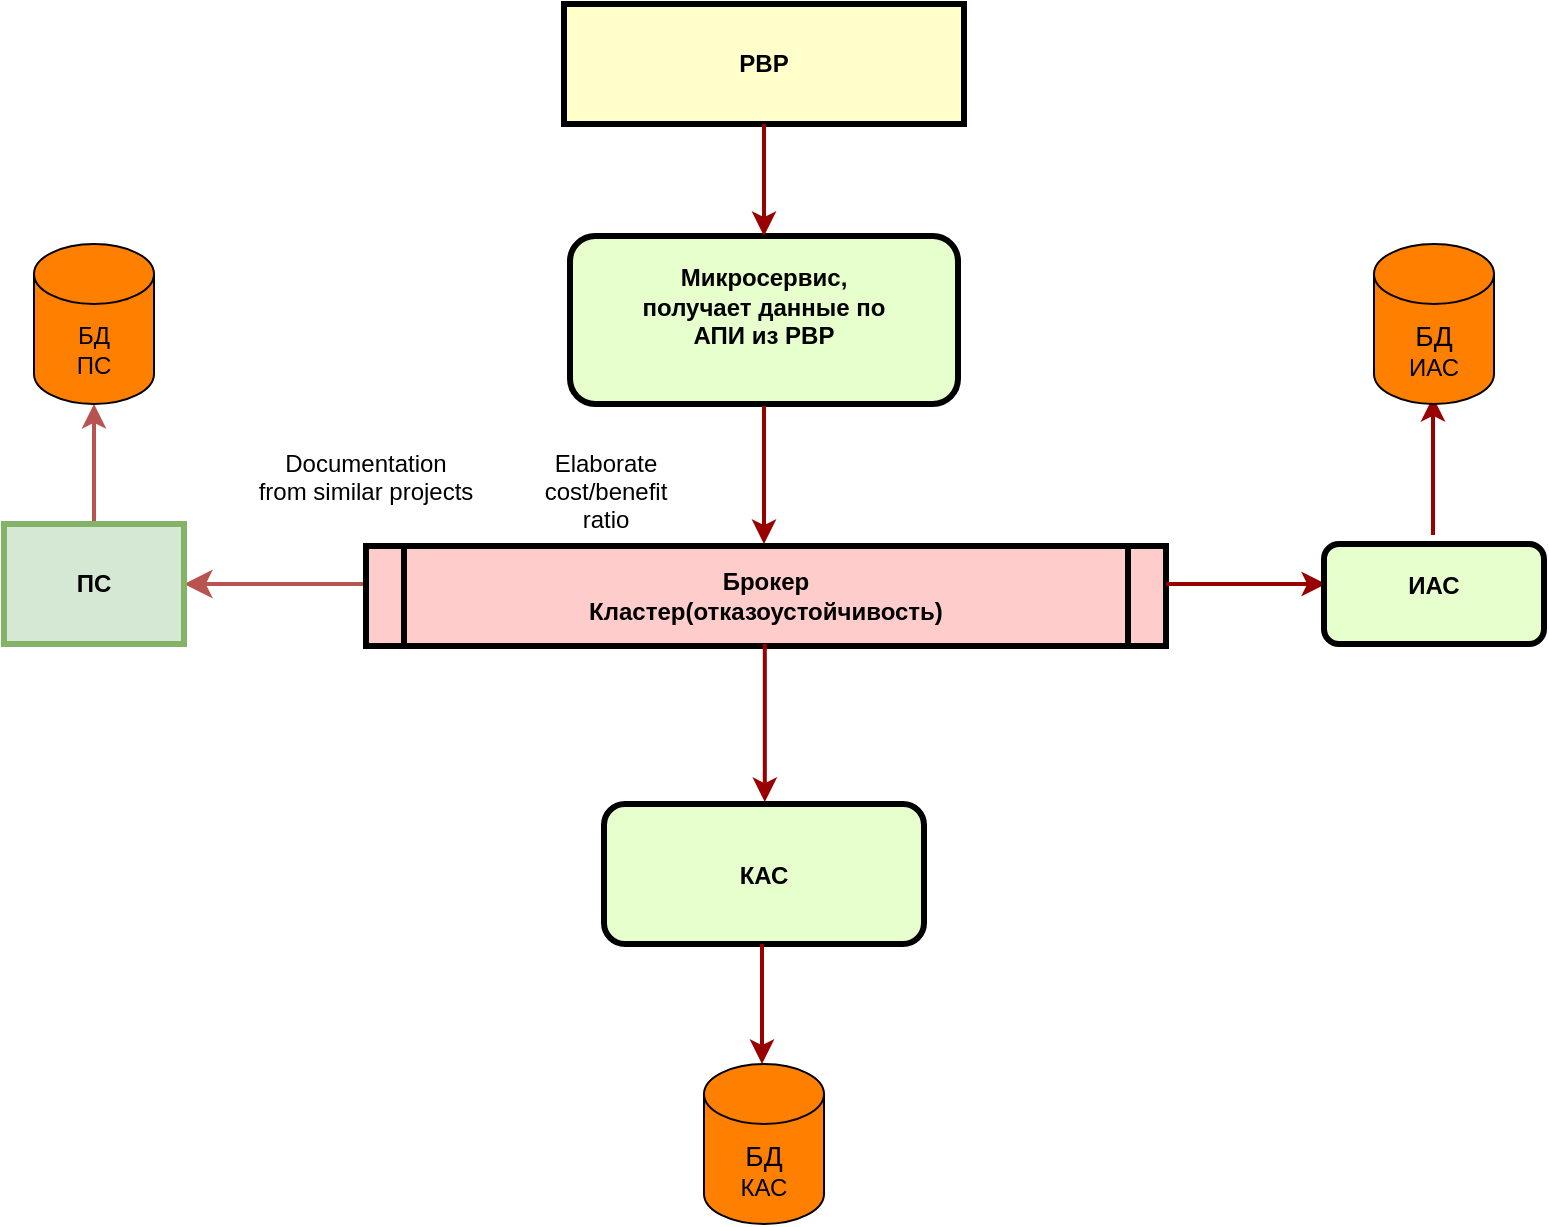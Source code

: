 <mxfile version="24.5.2" type="github">
  <diagram name="Page-1" id="c7558073-3199-34d8-9f00-42111426c3f3">
    <mxGraphModel dx="1246" dy="374" grid="1" gridSize="10" guides="1" tooltips="1" connect="1" arrows="1" fold="1" page="1" pageScale="1" pageWidth="826" pageHeight="1169" background="none" math="0" shadow="0">
      <root>
        <mxCell id="0" />
        <mxCell id="1" parent="0" />
        <mxCell id="2" value="&lt;div&gt;&lt;br&gt;&lt;/div&gt;&lt;div&gt;Микросервис,&lt;br&gt; получает данные по&lt;br&gt; АПИ из РВР&lt;br&gt;&lt;/div&gt;" style="verticalAlign=middle;align=center;overflow=fill;fontSize=12;fontFamily=Helvetica;html=1;rounded=1;fontStyle=1;strokeWidth=3;fillColor=#E6FFCC" parent="1" vertex="1">
          <mxGeometry x="303" y="236" width="194" height="84" as="geometry" />
        </mxCell>
        <mxCell id="3" value="РВР" style="whiteSpace=wrap;align=center;verticalAlign=middle;fontStyle=1;strokeWidth=3;fillColor=#FFFFCC" parent="1" vertex="1">
          <mxGeometry x="300" y="120" width="200" height="60" as="geometry" />
        </mxCell>
        <mxCell id="3d87faZyYHGw7_o2XLrU-100" value="" style="edgeStyle=orthogonalEdgeStyle;rounded=0;orthogonalLoop=1;jettySize=auto;html=1;fillColor=#f8cecc;strokeColor=#b85450;endSize=8;jumpSize=7;strokeWidth=2;" edge="1" parent="1" source="5">
          <mxGeometry relative="1" as="geometry">
            <mxPoint x="110" y="410" as="targetPoint" />
            <Array as="points">
              <mxPoint x="121" y="410" />
            </Array>
          </mxGeometry>
        </mxCell>
        <mxCell id="5" value="Брокер&#xa;Кластер(отказоустойчивость)" style="shape=process;whiteSpace=wrap;align=center;verticalAlign=middle;size=0.048;fontStyle=1;strokeWidth=3;fillColor=#FFCCCC" parent="1" vertex="1">
          <mxGeometry x="201.0" y="391" width="400" height="50" as="geometry" />
        </mxCell>
        <mxCell id="3d87faZyYHGw7_o2XLrU-103" value="" style="edgeStyle=orthogonalEdgeStyle;rounded=0;orthogonalLoop=1;jettySize=auto;html=1;fillColor=#f8cecc;strokeColor=#b85450;strokeWidth=2;" edge="1" parent="1" source="14" target="3d87faZyYHGw7_o2XLrU-102">
          <mxGeometry relative="1" as="geometry" />
        </mxCell>
        <mxCell id="14" value="ПС" style="whiteSpace=wrap;align=center;verticalAlign=middle;fontStyle=1;strokeWidth=3;fillColor=#d5e8d4;strokeColor=#82b366;" parent="1" vertex="1">
          <mxGeometry x="20.0" y="380.0" width="90" height="60" as="geometry" />
        </mxCell>
        <mxCell id="36" value="" style="edgeStyle=none;noEdgeStyle=1;strokeColor=#990000;strokeWidth=2" parent="1" source="3" target="2" edge="1">
          <mxGeometry width="100" height="100" relative="1" as="geometry">
            <mxPoint x="20" y="250" as="sourcePoint" />
            <mxPoint x="120" y="150" as="targetPoint" />
          </mxGeometry>
        </mxCell>
        <mxCell id="11" value="&lt;div&gt;&lt;br&gt;&lt;br&gt;КАС&lt;/div&gt;" style="verticalAlign=middle;align=center;overflow=fill;fontSize=12;fontFamily=Helvetica;html=1;rounded=1;fontStyle=1;strokeWidth=3;fillColor=#E6FFCC" parent="1" vertex="1">
          <mxGeometry x="320" y="520" width="160" height="70" as="geometry" />
        </mxCell>
        <mxCell id="54" value="Documentation&#xa;from similar projects" style="text;spacingTop=-5;align=center" parent="1" vertex="1">
          <mxGeometry x="186" y="341" width="30" height="20" as="geometry" />
        </mxCell>
        <mxCell id="57" value="Elaborate&#xa;cost/benefit&#xa;ratio" style="text;spacingTop=-5;align=center" parent="1" vertex="1">
          <mxGeometry x="306" y="341" width="30" height="20" as="geometry" />
        </mxCell>
        <mxCell id="72" value="" style="edgeStyle=elbowEdgeStyle;elbow=vertical;strokeColor=#990000;strokeWidth=2" parent="1" source="5" edge="1">
          <mxGeometry width="100" height="100" relative="1" as="geometry">
            <mxPoint x="500" y="500" as="sourcePoint" />
            <mxPoint x="681" y="410" as="targetPoint" />
            <Array as="points">
              <mxPoint x="650" y="410" />
            </Array>
          </mxGeometry>
        </mxCell>
        <mxCell id="83" value="" style="edgeStyle=elbowEdgeStyle;elbow=horizontal;strokeColor=#990000;strokeWidth=2" parent="1" source="11" edge="1">
          <mxGeometry width="100" height="100" relative="1" as="geometry">
            <mxPoint x="200" y="660.0" as="sourcePoint" />
            <mxPoint x="398.941" y="650" as="targetPoint" />
          </mxGeometry>
        </mxCell>
        <mxCell id="88" value="" style="edgeStyle=elbowEdgeStyle;elbow=horizontal;strokeColor=#990000;strokeWidth=2" parent="1" edge="1">
          <mxGeometry width="100" height="100" relative="1" as="geometry">
            <mxPoint x="400.41" y="440" as="sourcePoint" />
            <mxPoint x="400.41" y="519" as="targetPoint" />
            <Array as="points">
              <mxPoint x="400.41" y="469" />
            </Array>
          </mxGeometry>
        </mxCell>
        <mxCell id="89" value="" style="edgeStyle=elbowEdgeStyle;elbow=horizontal;strokeColor=#990000;strokeWidth=2" parent="1" edge="1">
          <mxGeometry width="100" height="100" relative="1" as="geometry">
            <mxPoint x="734.5" y="385.5" as="sourcePoint" />
            <mxPoint x="734.5" y="316.5" as="targetPoint" />
            <Array as="points">
              <mxPoint x="734.5" y="345.5" />
            </Array>
          </mxGeometry>
        </mxCell>
        <mxCell id="92" value="" style="edgeStyle=elbowEdgeStyle;elbow=horizontal;strokeColor=#990000;strokeWidth=2" parent="1" edge="1">
          <mxGeometry width="100" height="100" relative="1" as="geometry">
            <mxPoint x="400" y="321" as="sourcePoint" />
            <mxPoint x="400" y="390" as="targetPoint" />
            <Array as="points">
              <mxPoint x="400" y="330" />
            </Array>
          </mxGeometry>
        </mxCell>
        <mxCell id="3d87faZyYHGw7_o2XLrU-96" value="&lt;br&gt;ИАС" style="verticalAlign=middle;align=center;overflow=fill;fontSize=12;fontFamily=Helvetica;html=1;rounded=1;fontStyle=1;strokeWidth=3;fillColor=#E6FFCC" vertex="1" parent="1">
          <mxGeometry x="680" y="390" width="110" height="50" as="geometry" />
        </mxCell>
        <mxCell id="3d87faZyYHGw7_o2XLrU-97" value="&lt;font style=&quot;font-size: 14px;&quot;&gt;БД&lt;/font&gt;&lt;br&gt;ИАС" style="shape=cylinder3;whiteSpace=wrap;html=1;boundedLbl=1;backgroundOutline=1;size=15;fillColor=#FF8000;" vertex="1" parent="1">
          <mxGeometry x="705" y="240" width="60" height="80" as="geometry" />
        </mxCell>
        <mxCell id="3d87faZyYHGw7_o2XLrU-102" value="БД&lt;br&gt;ПС" style="shape=cylinder3;whiteSpace=wrap;html=1;boundedLbl=1;backgroundOutline=1;size=15;fillColor=#FF8000;verticalAlign=middle;" vertex="1" parent="1">
          <mxGeometry x="35" y="240" width="60" height="80" as="geometry" />
        </mxCell>
        <mxCell id="3d87faZyYHGw7_o2XLrU-105" value="&lt;font style=&quot;font-size: 14px;&quot;&gt;БД&lt;/font&gt;&lt;br&gt;КАС" style="shape=cylinder3;whiteSpace=wrap;html=1;boundedLbl=1;backgroundOutline=1;size=15;fillColor=#FF8000;" vertex="1" parent="1">
          <mxGeometry x="370" y="650" width="60" height="80" as="geometry" />
        </mxCell>
      </root>
    </mxGraphModel>
  </diagram>
</mxfile>
